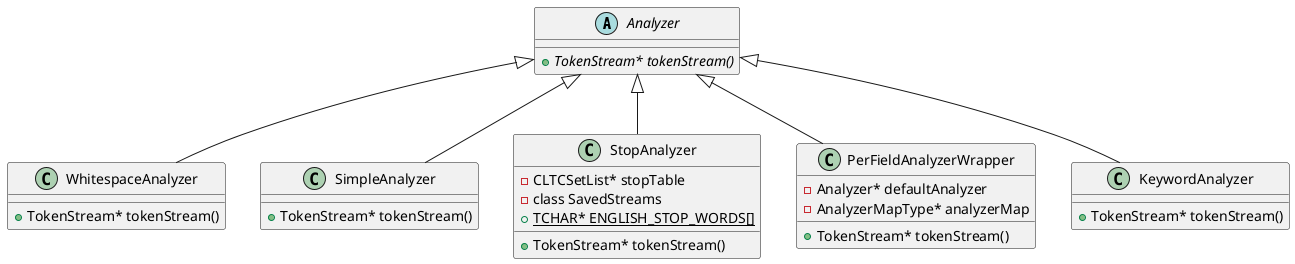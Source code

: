 @startuml
Abstract Analyzer {
      + {abstract} TokenStream* tokenStream()
}

Class WhitespaceAnalyzer {
      + TokenStream* tokenStream()
}

Analyzer <|-- WhitespaceAnalyzer

Class SimpleAnalyzer {
      + TokenStream* tokenStream()
}

Analyzer <|-- SimpleAnalyzer

Class StopAnalyzer {
      - CLTCSetList* stopTable
      - class SavedStreams
      + {static} TCHAR* ENGLISH_STOP_WORDS[]
      + TokenStream* tokenStream()

}

Analyzer <|-- StopAnalyzer

Class PerFieldAnalyzerWrapper {
      - Analyzer* defaultAnalyzer
      - AnalyzerMapType* analyzerMap
      + TokenStream* tokenStream()
}

Analyzer <|-- PerFieldAnalyzerWrapper

Class KeywordAnalyzer {
      + TokenStream* tokenStream()
}

Analyzer <|-- KeywordAnalyzer

@enduml
